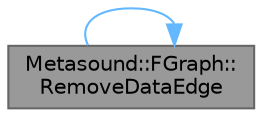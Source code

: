 digraph "Metasound::FGraph::RemoveDataEdge"
{
 // INTERACTIVE_SVG=YES
 // LATEX_PDF_SIZE
  bgcolor="transparent";
  edge [fontname=Helvetica,fontsize=10,labelfontname=Helvetica,labelfontsize=10];
  node [fontname=Helvetica,fontsize=10,shape=box,height=0.2,width=0.4];
  rankdir="LR";
  Node1 [id="Node000001",label="Metasound::FGraph::\lRemoveDataEdge",height=0.2,width=0.4,color="gray40", fillcolor="grey60", style="filled", fontcolor="black",tooltip="Remove the given data edge."];
  Node1 -> Node1 [id="edge1_Node000001_Node000001",color="steelblue1",style="solid",tooltip=" "];
}
